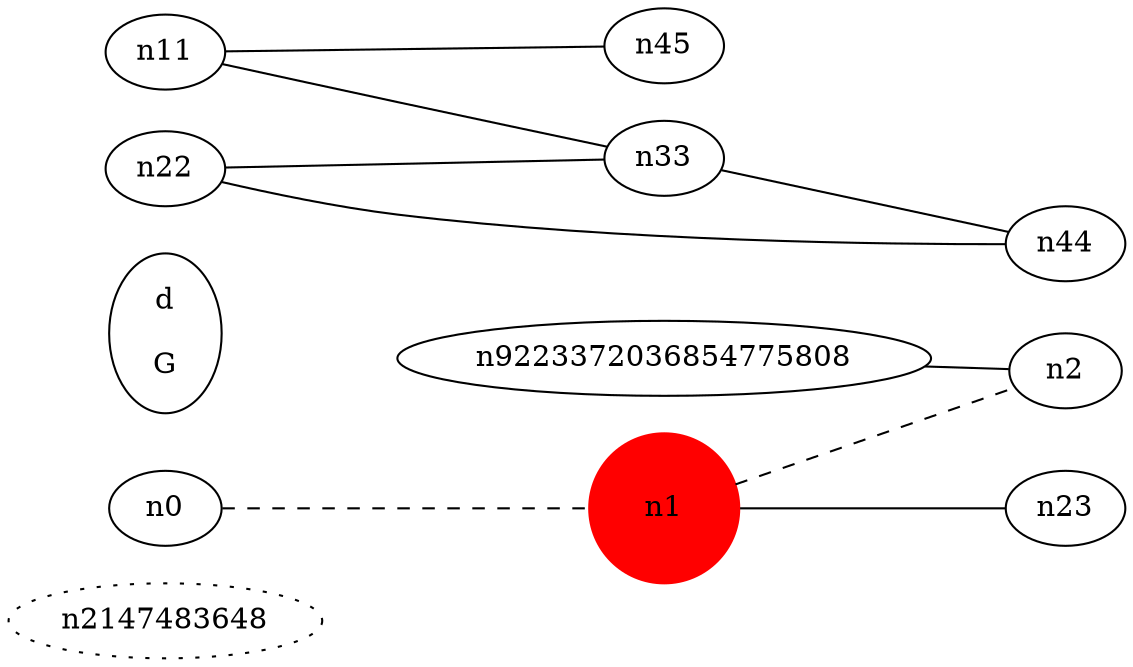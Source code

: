 graph test4 {
	rankdir=LR;
	fontcolor=blue; /* c0; c1; c0 -- c257 */
	n2147483648 [style=dotted, fillcolor="#123456"]; //c2; c18446744073709551617; c2 -- c3
	n1 [height=1, width=1, color=red, style=filled];
	n2 "d\n\l\G";
	n0 -- n1 -- n2[style=dashed];
	n9223372036854775808 -- n2 [fontname="comic sans", lael="d\n\l\G", fontcolor=blue, fontsize=10];
	n1 -- n23;
	n11 -- n33;
	n11 -- n45;
	n22 -- n33;
	n22 -- n44;
	n33 -- n44;
}
